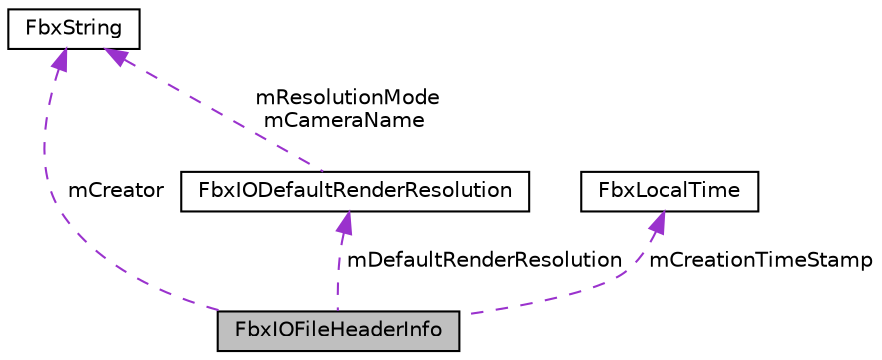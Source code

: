 digraph "FbxIOFileHeaderInfo"
{
  edge [fontname="Helvetica",fontsize="10",labelfontname="Helvetica",labelfontsize="10"];
  node [fontname="Helvetica",fontsize="10",shape=record];
  Node1 [label="FbxIOFileHeaderInfo",height=0.2,width=0.4,color="black", fillcolor="grey75", style="filled", fontcolor="black"];
  Node2 -> Node1 [dir="back",color="darkorchid3",fontsize="10",style="dashed",label=" mCreator" ,fontname="Helvetica"];
  Node2 [label="FbxString",height=0.2,width=0.4,color="black", fillcolor="white", style="filled",URL="$class_fbx_string.html"];
  Node3 -> Node1 [dir="back",color="darkorchid3",fontsize="10",style="dashed",label=" mDefaultRenderResolution" ,fontname="Helvetica"];
  Node3 [label="FbxIODefaultRenderResolution",height=0.2,width=0.4,color="black", fillcolor="white", style="filled",URL="$class_fbx_i_o_default_render_resolution.html"];
  Node2 -> Node3 [dir="back",color="darkorchid3",fontsize="10",style="dashed",label=" mResolutionMode\nmCameraName" ,fontname="Helvetica"];
  Node4 -> Node1 [dir="back",color="darkorchid3",fontsize="10",style="dashed",label=" mCreationTimeStamp" ,fontname="Helvetica"];
  Node4 [label="FbxLocalTime",height=0.2,width=0.4,color="black", fillcolor="white", style="filled",URL="$class_fbx_local_time.html"];
}
